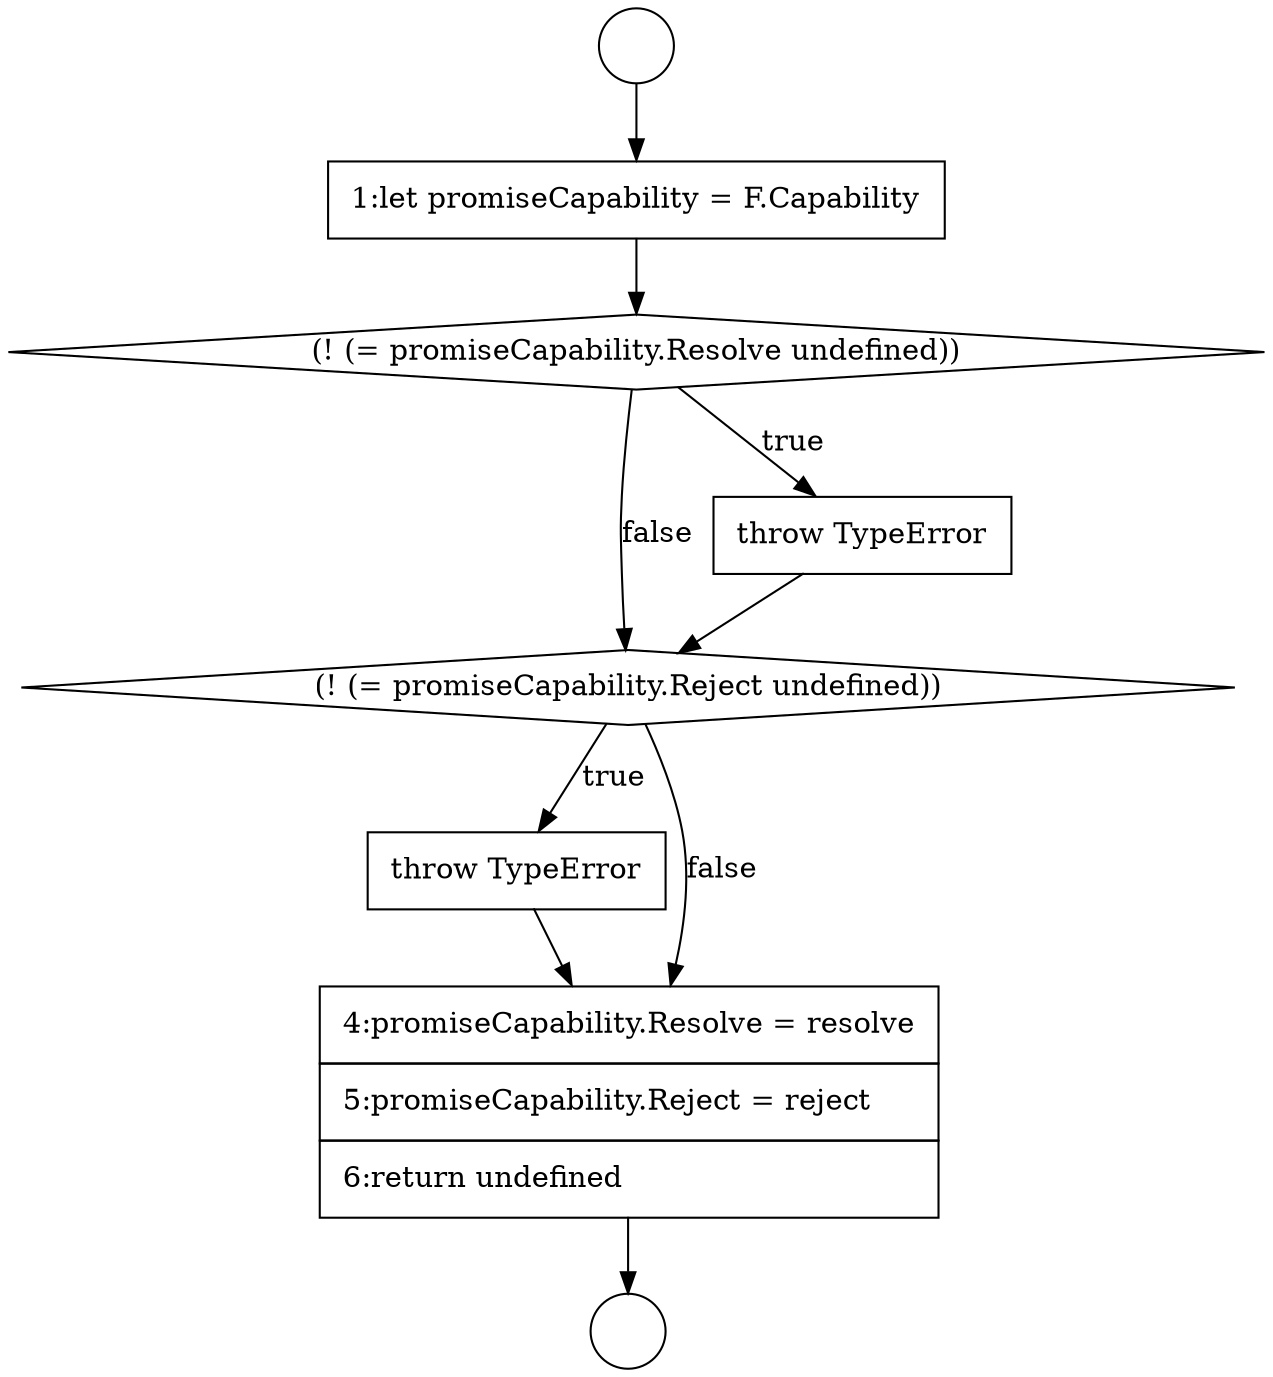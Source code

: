digraph {
  node15547 [shape=none, margin=0, label=<<font color="black">
    <table border="0" cellborder="1" cellspacing="0" cellpadding="10">
      <tr><td align="left">throw TypeError</td></tr>
    </table>
  </font>> color="black" fillcolor="white" style=filled]
  node15541 [shape=circle label=" " color="black" fillcolor="white" style=filled]
  node15542 [shape=circle label=" " color="black" fillcolor="white" style=filled]
  node15546 [shape=diamond, label=<<font color="black">(! (= promiseCapability.Reject undefined))</font>> color="black" fillcolor="white" style=filled]
  node15545 [shape=none, margin=0, label=<<font color="black">
    <table border="0" cellborder="1" cellspacing="0" cellpadding="10">
      <tr><td align="left">throw TypeError</td></tr>
    </table>
  </font>> color="black" fillcolor="white" style=filled]
  node15543 [shape=none, margin=0, label=<<font color="black">
    <table border="0" cellborder="1" cellspacing="0" cellpadding="10">
      <tr><td align="left">1:let promiseCapability = F.Capability</td></tr>
    </table>
  </font>> color="black" fillcolor="white" style=filled]
  node15548 [shape=none, margin=0, label=<<font color="black">
    <table border="0" cellborder="1" cellspacing="0" cellpadding="10">
      <tr><td align="left">4:promiseCapability.Resolve = resolve</td></tr>
      <tr><td align="left">5:promiseCapability.Reject = reject</td></tr>
      <tr><td align="left">6:return undefined</td></tr>
    </table>
  </font>> color="black" fillcolor="white" style=filled]
  node15544 [shape=diamond, label=<<font color="black">(! (= promiseCapability.Resolve undefined))</font>> color="black" fillcolor="white" style=filled]
  node15541 -> node15543 [ color="black"]
  node15546 -> node15547 [label=<<font color="black">true</font>> color="black"]
  node15546 -> node15548 [label=<<font color="black">false</font>> color="black"]
  node15545 -> node15546 [ color="black"]
  node15548 -> node15542 [ color="black"]
  node15547 -> node15548 [ color="black"]
  node15543 -> node15544 [ color="black"]
  node15544 -> node15545 [label=<<font color="black">true</font>> color="black"]
  node15544 -> node15546 [label=<<font color="black">false</font>> color="black"]
}
